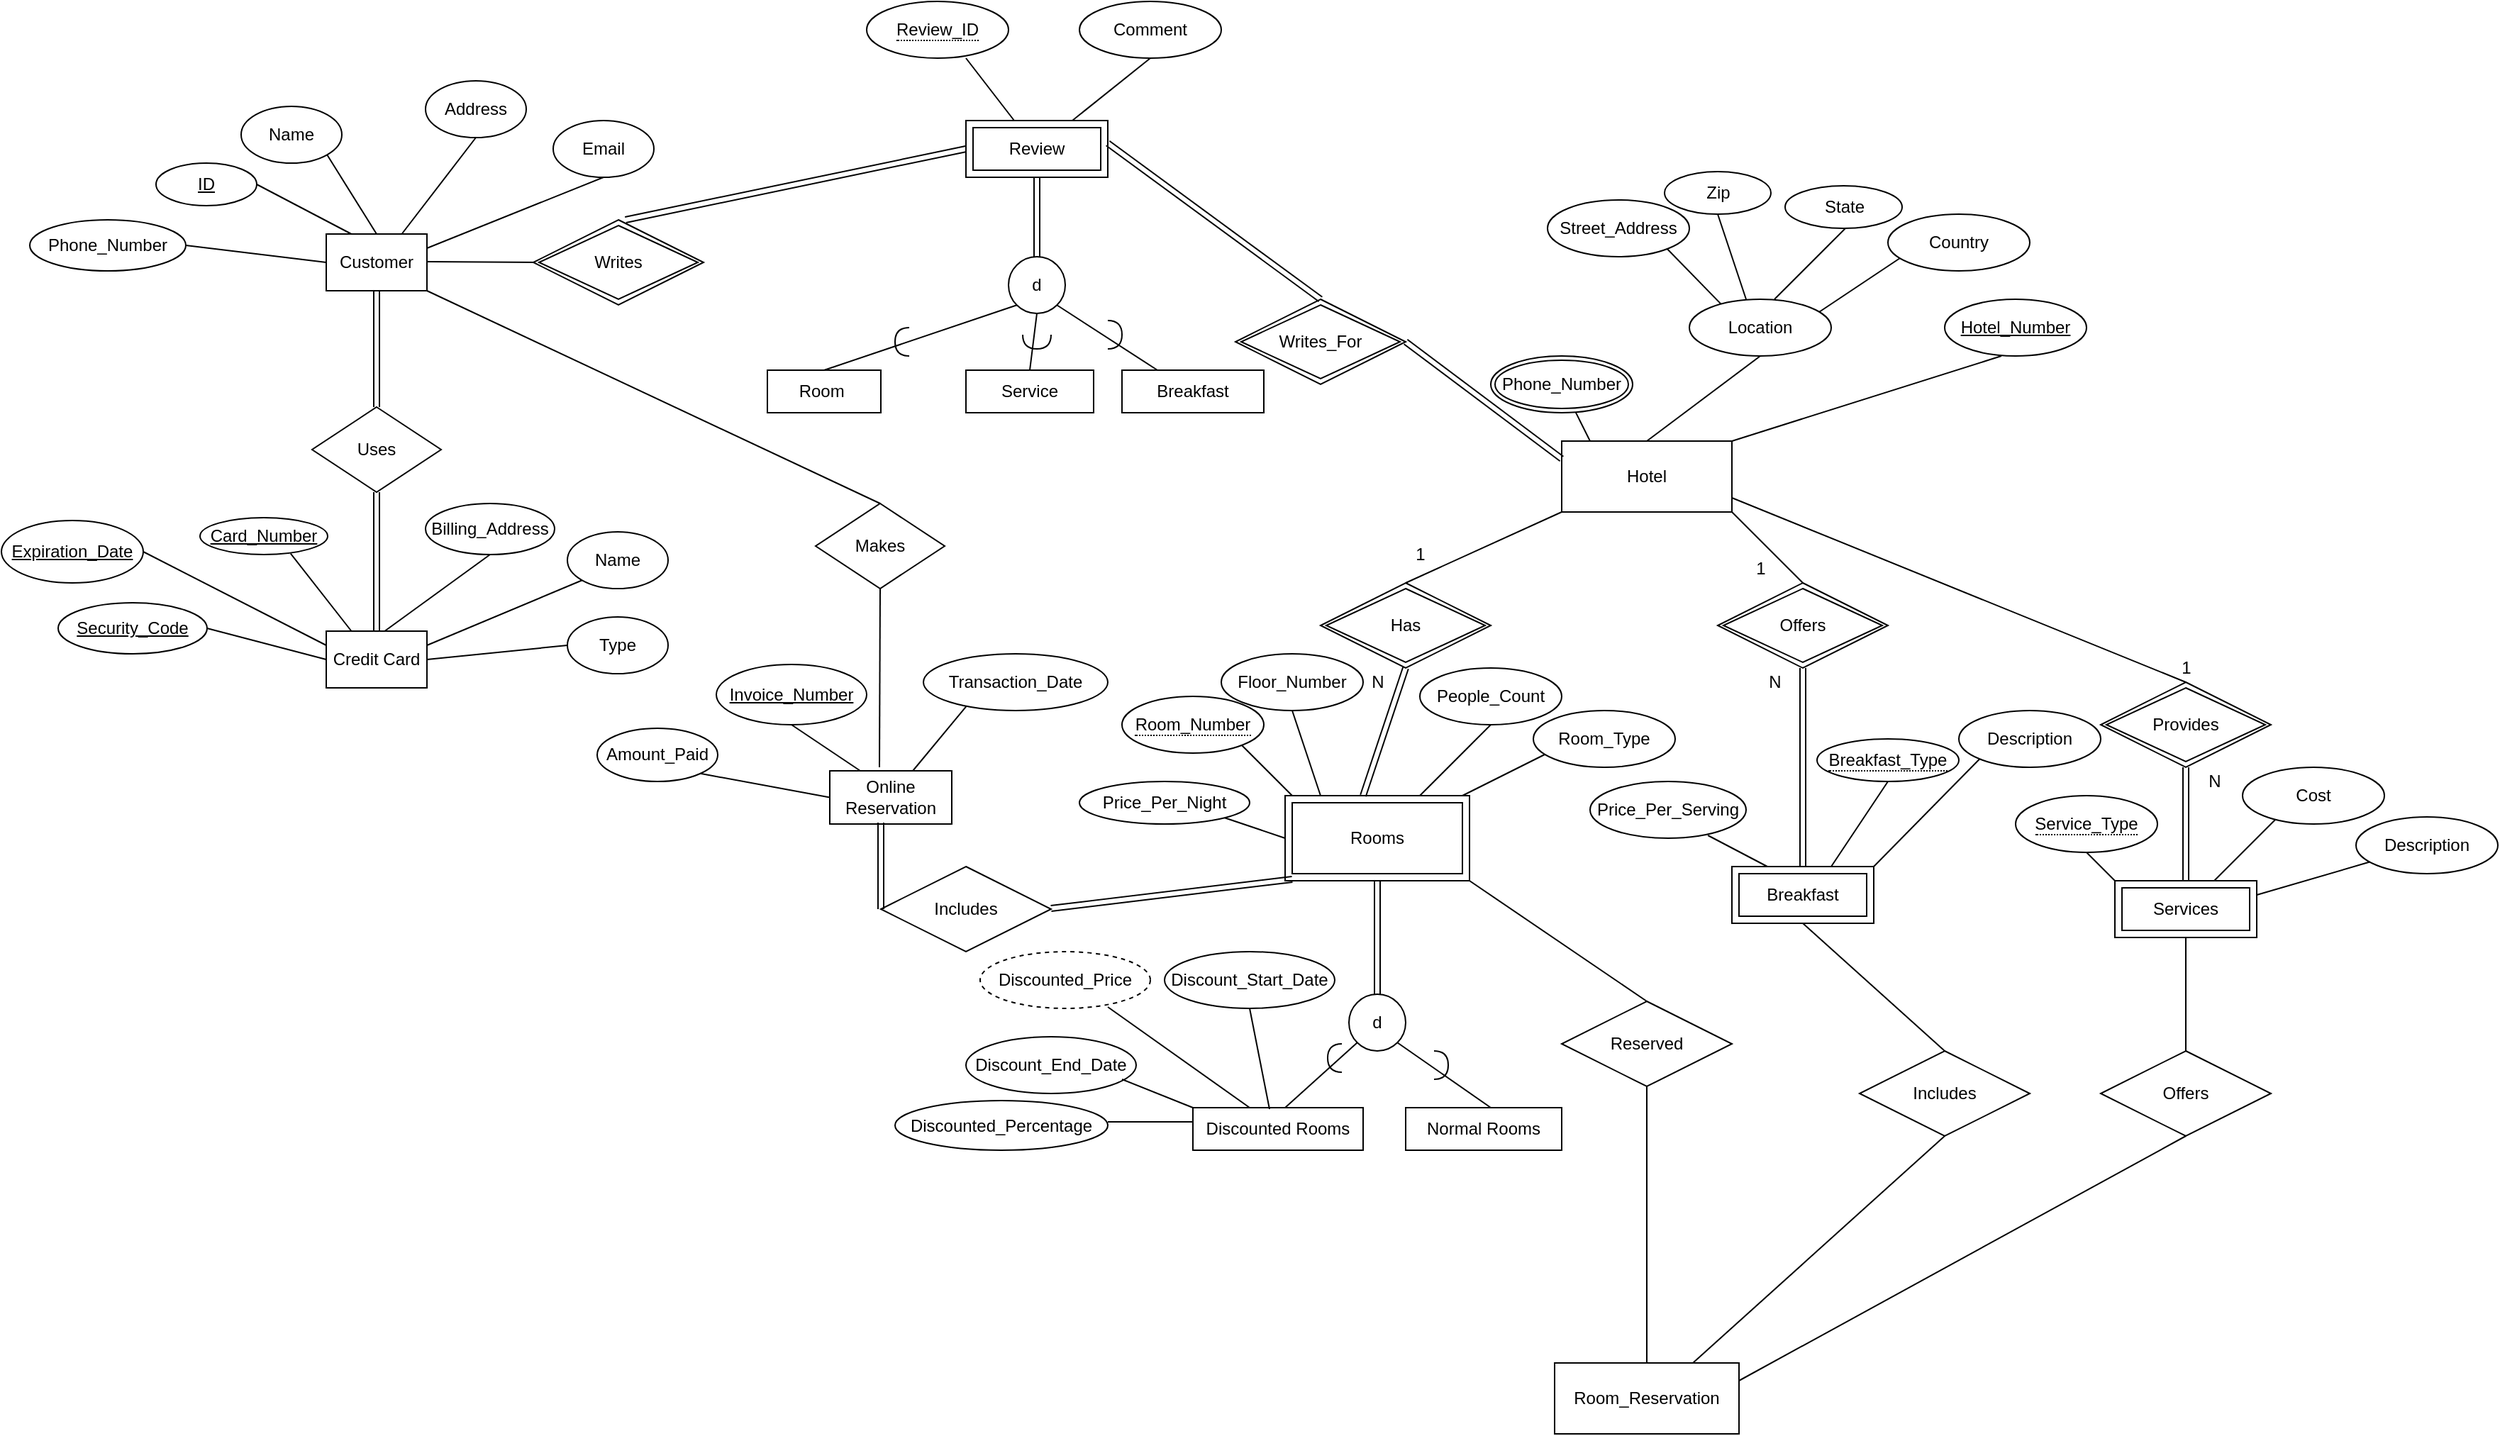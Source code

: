 <mxfile version="13.7.1" type="google"><diagram id="R2lEEEUBdFMjLlhIrx00" name="Page-1"><mxGraphModel dx="1958" dy="1582" grid="1" gridSize="10" guides="1" tooltips="1" connect="1" arrows="1" fold="1" page="1" pageScale="1" pageWidth="850" pageHeight="1100" math="0" shadow="0" extFonts="Permanent Marker^https://fonts.googleapis.com/css?family=Permanent+Marker"><root><mxCell id="0"/><mxCell id="1" parent="0"/><mxCell id="iuMVXom3aVEvyuveYDUm-4" value="" style="endArrow=none;html=1;" parent="1" edge="1"><mxGeometry width="50" height="50" relative="1" as="geometry"><mxPoint x="350" y="-750" as="sourcePoint"/><mxPoint x="338.974" y="-772.053" as="targetPoint"/></mxGeometry></mxCell><mxCell id="iuMVXom3aVEvyuveYDUm-7" value="" style="endArrow=none;html=1;" parent="1" edge="1"><mxGeometry width="50" height="50" relative="1" as="geometry"><mxPoint x="510" y="-840" as="sourcePoint"/><mxPoint x="570" y="-880" as="targetPoint"/></mxGeometry></mxCell><mxCell id="iuMVXom3aVEvyuveYDUm-8" value="" style="endArrow=none;html=1;exitX=0.283;exitY=0.063;exitDx=0;exitDy=0;exitPerimeter=0;" parent="1" edge="1"><mxGeometry width="50" height="50" relative="1" as="geometry"><mxPoint x="443.96" y="-844.96" as="sourcePoint"/><mxPoint x="400" y="-890" as="targetPoint"/></mxGeometry></mxCell><mxCell id="iuMVXom3aVEvyuveYDUm-9" value="" style="endArrow=none;html=1;" parent="1" edge="1"><mxGeometry width="50" height="50" relative="1" as="geometry"><mxPoint x="480" y="-850" as="sourcePoint"/><mxPoint x="530" y="-900" as="targetPoint"/></mxGeometry></mxCell><mxCell id="iuMVXom3aVEvyuveYDUm-10" value="" style="endArrow=none;html=1;" parent="1" edge="1"><mxGeometry width="50" height="50" relative="1" as="geometry"><mxPoint x="460" y="-850" as="sourcePoint"/><mxPoint x="440" y="-910" as="targetPoint"/><Array as="points"/></mxGeometry></mxCell><mxCell id="iuMVXom3aVEvyuveYDUm-16" value="" style="endArrow=none;html=1;entryX=0;entryY=1;entryDx=0;entryDy=0;" parent="1" target="iuMVXom3aVEvyuveYDUm-32" edge="1"><mxGeometry width="50" height="50" relative="1" as="geometry"><mxPoint x="220" y="-650" as="sourcePoint"/><mxPoint x="250" y="-690" as="targetPoint"/></mxGeometry></mxCell><mxCell id="iuMVXom3aVEvyuveYDUm-18" value="" style="endArrow=none;html=1;" parent="1" edge="1"><mxGeometry width="50" height="50" relative="1" as="geometry"><mxPoint x="260" y="-500" as="sourcePoint"/><mxPoint x="320" y="-530" as="targetPoint"/></mxGeometry></mxCell><mxCell id="iuMVXom3aVEvyuveYDUm-19" value="" style="endArrow=none;html=1;" parent="1" edge="1"><mxGeometry width="50" height="50" relative="1" as="geometry"><mxPoint x="230" y="-500" as="sourcePoint"/><mxPoint x="280" y="-550" as="targetPoint"/><Array as="points"/></mxGeometry></mxCell><mxCell id="iuMVXom3aVEvyuveYDUm-20" value="" style="endArrow=none;html=1;" parent="1" edge="1"><mxGeometry width="50" height="50" relative="1" as="geometry"><mxPoint x="160" y="-500" as="sourcePoint"/><mxPoint x="140" y="-560" as="targetPoint"/></mxGeometry></mxCell><mxCell id="iuMVXom3aVEvyuveYDUm-21" value="" style="endArrow=none;html=1;" parent="1" edge="1"><mxGeometry width="50" height="50" relative="1" as="geometry"><mxPoint x="140" y="-500" as="sourcePoint"/><mxPoint x="100" y="-540" as="targetPoint"/></mxGeometry></mxCell><mxCell id="iuMVXom3aVEvyuveYDUm-22" value="Rooms" style="shape=ext;margin=3;double=1;whiteSpace=wrap;html=1;align=center;" parent="1" vertex="1"><mxGeometry x="135" y="-500" width="130" height="60" as="geometry"/></mxCell><mxCell id="iuMVXom3aVEvyuveYDUm-23" value="&lt;span style=&quot;border-bottom: 1px dotted&quot;&gt;Room_Number&lt;/span&gt;" style="ellipse;whiteSpace=wrap;html=1;align=center;" parent="1" vertex="1"><mxGeometry x="20" y="-570" width="100" height="40" as="geometry"/></mxCell><mxCell id="iuMVXom3aVEvyuveYDUm-24" value="Floor_Number" style="ellipse;whiteSpace=wrap;html=1;align=center;" parent="1" vertex="1"><mxGeometry x="90" y="-600" width="100" height="40" as="geometry"/></mxCell><mxCell id="iuMVXom3aVEvyuveYDUm-25" value="People_Count" style="ellipse;whiteSpace=wrap;html=1;align=center;" parent="1" vertex="1"><mxGeometry x="230" y="-590" width="100" height="40" as="geometry"/></mxCell><mxCell id="iuMVXom3aVEvyuveYDUm-29" value="Room_Type" style="ellipse;whiteSpace=wrap;html=1;align=center;" parent="1" vertex="1"><mxGeometry x="310" y="-560" width="100" height="40" as="geometry"/></mxCell><mxCell id="iuMVXom3aVEvyuveYDUm-31" value="" style="endArrow=none;html=1;" parent="1" source="iuMVXom3aVEvyuveYDUm-32" edge="1"><mxGeometry width="50" height="50" relative="1" as="geometry"><mxPoint x="400" y="-700" as="sourcePoint"/><mxPoint x="450" y="-750" as="targetPoint"/></mxGeometry></mxCell><mxCell id="iuMVXom3aVEvyuveYDUm-32" value="Hotel" style="rounded=0;whiteSpace=wrap;html=1;" parent="1" vertex="1"><mxGeometry x="330" y="-750" width="120" height="50" as="geometry"/></mxCell><mxCell id="iuMVXom3aVEvyuveYDUm-33" value="" style="endArrow=none;html=1;" parent="1" target="iuMVXom3aVEvyuveYDUm-32" edge="1"><mxGeometry width="50" height="50" relative="1" as="geometry"><mxPoint x="400" y="-700" as="sourcePoint"/><mxPoint x="450" y="-750" as="targetPoint"/></mxGeometry></mxCell><mxCell id="iuMVXom3aVEvyuveYDUm-34" value="" style="endArrow=none;html=1;exitX=1;exitY=0;exitDx=0;exitDy=0;" parent="1" source="iuMVXom3aVEvyuveYDUm-32" edge="1"><mxGeometry width="50" height="50" relative="1" as="geometry"><mxPoint x="450" y="-720" as="sourcePoint"/><mxPoint x="640" y="-810" as="targetPoint"/></mxGeometry></mxCell><mxCell id="iuMVXom3aVEvyuveYDUm-35" value="Hotel_Number" style="ellipse;whiteSpace=wrap;html=1;align=center;fontStyle=4;" parent="1" vertex="1"><mxGeometry x="600" y="-850" width="100" height="40" as="geometry"/></mxCell><mxCell id="iuMVXom3aVEvyuveYDUm-36" value="Has" style="shape=rhombus;double=1;perimeter=rhombusPerimeter;whiteSpace=wrap;html=1;align=center;" parent="1" vertex="1"><mxGeometry x="160" y="-650" width="120" height="60" as="geometry"/></mxCell><mxCell id="iuMVXom3aVEvyuveYDUm-38" value="Price_Per_Night" style="ellipse;whiteSpace=wrap;html=1;align=center;" parent="1" vertex="1"><mxGeometry x="-10" y="-510" width="120" height="30" as="geometry"/></mxCell><mxCell id="iuMVXom3aVEvyuveYDUm-51" value="" style="endArrow=none;html=1;" parent="1" edge="1"><mxGeometry width="50" height="50" relative="1" as="geometry"><mxPoint x="500" y="-650" as="sourcePoint"/><mxPoint x="450" y="-700" as="targetPoint"/></mxGeometry></mxCell><mxCell id="iuMVXom3aVEvyuveYDUm-53" value="Offers" style="shape=rhombus;double=1;perimeter=rhombusPerimeter;whiteSpace=wrap;html=1;align=center;" parent="1" vertex="1"><mxGeometry x="440" y="-650" width="120" height="60" as="geometry"/></mxCell><mxCell id="iuMVXom3aVEvyuveYDUm-55" value="Breakfast" style="shape=ext;margin=3;double=1;whiteSpace=wrap;html=1;align=center;" parent="1" vertex="1"><mxGeometry x="450" y="-450" width="100" height="40" as="geometry"/></mxCell><mxCell id="iuMVXom3aVEvyuveYDUm-56" value="" style="endArrow=none;html=1;entryX=0.5;entryY=1;entryDx=0;entryDy=0;" parent="1" target="iuMVXom3aVEvyuveYDUm-60" edge="1"><mxGeometry width="50" height="50" relative="1" as="geometry"><mxPoint x="520" y="-450" as="sourcePoint"/><mxPoint x="570" y="-500" as="targetPoint"/></mxGeometry></mxCell><mxCell id="iuMVXom3aVEvyuveYDUm-57" value="" style="endArrow=none;html=1;entryX=0;entryY=1;entryDx=0;entryDy=0;" parent="1" target="iuMVXom3aVEvyuveYDUm-61" edge="1"><mxGeometry width="50" height="50" relative="1" as="geometry"><mxPoint x="550" y="-450" as="sourcePoint"/><mxPoint x="600" y="-500" as="targetPoint"/></mxGeometry></mxCell><mxCell id="iuMVXom3aVEvyuveYDUm-60" value="&lt;span style=&quot;border-bottom: 1px dotted&quot;&gt;Breakfast_Type&lt;/span&gt;" style="ellipse;whiteSpace=wrap;html=1;align=center;" parent="1" vertex="1"><mxGeometry x="510" y="-540" width="100" height="30" as="geometry"/></mxCell><mxCell id="iuMVXom3aVEvyuveYDUm-61" value="Description" style="ellipse;whiteSpace=wrap;html=1;align=center;" parent="1" vertex="1"><mxGeometry x="610" y="-560" width="100" height="40" as="geometry"/></mxCell><mxCell id="iuMVXom3aVEvyuveYDUm-63" value="" style="endArrow=none;html=1;" parent="1" edge="1"><mxGeometry width="50" height="50" relative="1" as="geometry"><mxPoint x="450" y="-710" as="sourcePoint"/><mxPoint x="770" y="-580" as="targetPoint"/></mxGeometry></mxCell><mxCell id="iuMVXom3aVEvyuveYDUm-64" value="Provides" style="shape=rhombus;double=1;perimeter=rhombusPerimeter;whiteSpace=wrap;html=1;align=center;" parent="1" vertex="1"><mxGeometry x="710" y="-580" width="120" height="60" as="geometry"/></mxCell><mxCell id="iuMVXom3aVEvyuveYDUm-65" value="" style="endArrow=none;html=1;" parent="1" edge="1"><mxGeometry width="50" height="50" relative="1" as="geometry"><mxPoint x="790" y="-440" as="sourcePoint"/><mxPoint x="840" y="-490" as="targetPoint"/></mxGeometry></mxCell><mxCell id="iuMVXom3aVEvyuveYDUm-73" value="Services" style="shape=ext;margin=3;double=1;whiteSpace=wrap;html=1;align=center;" parent="1" vertex="1"><mxGeometry x="720" y="-440" width="100" height="40" as="geometry"/></mxCell><mxCell id="iuMVXom3aVEvyuveYDUm-74" value="" style="endArrow=none;html=1;" parent="1" edge="1"><mxGeometry width="50" height="50" relative="1" as="geometry"><mxPoint x="700" y="-460" as="sourcePoint"/><mxPoint x="720" y="-440" as="targetPoint"/></mxGeometry></mxCell><mxCell id="iuMVXom3aVEvyuveYDUm-78" value="Cost" style="ellipse;whiteSpace=wrap;html=1;align=center;" parent="1" vertex="1"><mxGeometry x="810" y="-520" width="100" height="40" as="geometry"/></mxCell><mxCell id="iuMVXom3aVEvyuveYDUm-79" value="" style="endArrow=none;html=1;exitX=1;exitY=0.25;exitDx=0;exitDy=0;" parent="1" source="iuMVXom3aVEvyuveYDUm-73" target="iuMVXom3aVEvyuveYDUm-80" edge="1"><mxGeometry width="50" height="50" relative="1" as="geometry"><mxPoint x="850" y="-405" as="sourcePoint"/><mxPoint x="900" y="-455" as="targetPoint"/></mxGeometry></mxCell><mxCell id="iuMVXom3aVEvyuveYDUm-80" value="Description" style="ellipse;whiteSpace=wrap;html=1;align=center;" parent="1" vertex="1"><mxGeometry x="890" y="-485" width="100" height="40" as="geometry"/></mxCell><mxCell id="o2ZF4EV_pDXBrr74jz46-1" value="" style="shape=link;html=1;rounded=0;entryX=0.5;entryY=1;entryDx=0;entryDy=0;" parent="1" target="iuMVXom3aVEvyuveYDUm-36" edge="1"><mxGeometry relative="1" as="geometry"><mxPoint x="190" y="-500" as="sourcePoint"/><mxPoint x="350" y="-500" as="targetPoint"/></mxGeometry></mxCell><mxCell id="o2ZF4EV_pDXBrr74jz46-3" value="Phone_Number" style="ellipse;shape=doubleEllipse;margin=3;whiteSpace=wrap;html=1;align=center;" parent="1" vertex="1"><mxGeometry x="280" y="-810" width="100" height="40" as="geometry"/></mxCell><mxCell id="o2ZF4EV_pDXBrr74jz46-4" value="Street_Address" style="ellipse;whiteSpace=wrap;html=1;align=center;" parent="1" vertex="1"><mxGeometry x="320" y="-920" width="100" height="40" as="geometry"/></mxCell><mxCell id="o2ZF4EV_pDXBrr74jz46-5" value="Zip" style="ellipse;whiteSpace=wrap;html=1;align=center;" parent="1" vertex="1"><mxGeometry x="402.5" y="-940" width="75" height="30" as="geometry"/></mxCell><mxCell id="o2ZF4EV_pDXBrr74jz46-6" value="State" style="ellipse;whiteSpace=wrap;html=1;align=center;" parent="1" vertex="1"><mxGeometry x="487.5" y="-930" width="82.5" height="30" as="geometry"/></mxCell><mxCell id="o2ZF4EV_pDXBrr74jz46-7" value="Country" style="ellipse;whiteSpace=wrap;html=1;align=center;" parent="1" vertex="1"><mxGeometry x="560" y="-910" width="100" height="40" as="geometry"/></mxCell><mxCell id="o2ZF4EV_pDXBrr74jz46-8" value="Location" style="ellipse;whiteSpace=wrap;html=1;align=center;" parent="1" vertex="1"><mxGeometry x="420" y="-850" width="100" height="40" as="geometry"/></mxCell><mxCell id="o2ZF4EV_pDXBrr74jz46-10" value="" style="endArrow=none;html=1;rounded=0;entryX=0.5;entryY=1;entryDx=0;entryDy=0;exitX=0.5;exitY=0;exitDx=0;exitDy=0;exitPerimeter=0;" parent="1" source="iuMVXom3aVEvyuveYDUm-32" target="o2ZF4EV_pDXBrr74jz46-8" edge="1"><mxGeometry relative="1" as="geometry"><mxPoint x="400" y="-753" as="sourcePoint"/><mxPoint x="420" y="-780" as="targetPoint"/></mxGeometry></mxCell><mxCell id="o2ZF4EV_pDXBrr74jz46-11" value="&lt;span style=&quot;border-bottom: 1px dotted&quot;&gt;Service_Type&lt;/span&gt;" style="ellipse;whiteSpace=wrap;html=1;align=center;" parent="1" vertex="1"><mxGeometry x="650" y="-500" width="100" height="40" as="geometry"/></mxCell><mxCell id="o2ZF4EV_pDXBrr74jz46-12" value="" style="shape=link;html=1;rounded=0;" parent="1" edge="1"><mxGeometry relative="1" as="geometry"><mxPoint x="200" y="-360" as="sourcePoint"/><mxPoint x="200" y="-440" as="targetPoint"/></mxGeometry></mxCell><mxCell id="o2ZF4EV_pDXBrr74jz46-15" value="d" style="ellipse;whiteSpace=wrap;html=1;aspect=fixed;" parent="1" vertex="1"><mxGeometry x="180" y="-360" width="40" height="40" as="geometry"/></mxCell><mxCell id="o2ZF4EV_pDXBrr74jz46-17" value="" style="endArrow=none;html=1;entryX=1;entryY=1;entryDx=0;entryDy=0;" parent="1" target="o2ZF4EV_pDXBrr74jz46-15" edge="1"><mxGeometry width="50" height="50" relative="1" as="geometry"><mxPoint x="280" y="-280" as="sourcePoint"/><mxPoint x="360" y="-390" as="targetPoint"/></mxGeometry></mxCell><mxCell id="o2ZF4EV_pDXBrr74jz46-18" value="Discounted Rooms" style="rounded=0;whiteSpace=wrap;html=1;" parent="1" vertex="1"><mxGeometry x="70" y="-280" width="120" height="30" as="geometry"/></mxCell><mxCell id="o2ZF4EV_pDXBrr74jz46-19" value="Normal Rooms" style="rounded=0;whiteSpace=wrap;html=1;" parent="1" vertex="1"><mxGeometry x="220" y="-280" width="110" height="30" as="geometry"/></mxCell><mxCell id="o2ZF4EV_pDXBrr74jz46-20" value="Discount_Start_Date" style="ellipse;whiteSpace=wrap;html=1;align=center;" parent="1" vertex="1"><mxGeometry x="50" y="-390" width="120" height="40" as="geometry"/></mxCell><mxCell id="o2ZF4EV_pDXBrr74jz46-21" value="Discount_End_Date" style="ellipse;whiteSpace=wrap;html=1;align=center;" parent="1" vertex="1"><mxGeometry x="-90" y="-330" width="120" height="40" as="geometry"/></mxCell><mxCell id="o2ZF4EV_pDXBrr74jz46-22" value="Discounted_Percentage" style="ellipse;whiteSpace=wrap;html=1;align=center;" parent="1" vertex="1"><mxGeometry x="-140" y="-285" width="150" height="35" as="geometry"/></mxCell><mxCell id="o2ZF4EV_pDXBrr74jz46-23" value="Discounted_Price" style="ellipse;whiteSpace=wrap;html=1;align=center;dashed=1;" parent="1" vertex="1"><mxGeometry x="-80" y="-390" width="120" height="40" as="geometry"/></mxCell><mxCell id="o2ZF4EV_pDXBrr74jz46-24" value="" style="endArrow=none;html=1;rounded=0;entryX=0.5;entryY=1;entryDx=0;entryDy=0;exitX=0.45;exitY=0.033;exitDx=0;exitDy=0;exitPerimeter=0;" parent="1" source="o2ZF4EV_pDXBrr74jz46-18" target="o2ZF4EV_pDXBrr74jz46-20" edge="1"><mxGeometry relative="1" as="geometry"><mxPoint x="260" y="-370" as="sourcePoint"/><mxPoint x="420" y="-370" as="targetPoint"/></mxGeometry></mxCell><mxCell id="o2ZF4EV_pDXBrr74jz46-25" value="" style="endArrow=none;html=1;rounded=0;" parent="1" edge="1"><mxGeometry relative="1" as="geometry"><mxPoint x="10" y="-351" as="sourcePoint"/><mxPoint x="110" y="-280" as="targetPoint"/></mxGeometry></mxCell><mxCell id="o2ZF4EV_pDXBrr74jz46-27" value="" style="endArrow=none;html=1;rounded=0;entryX=0;entryY=0;entryDx=0;entryDy=0;" parent="1" target="o2ZF4EV_pDXBrr74jz46-18" edge="1"><mxGeometry relative="1" as="geometry"><mxPoint x="20" y="-300" as="sourcePoint"/><mxPoint x="180" y="-300" as="targetPoint"/></mxGeometry></mxCell><mxCell id="o2ZF4EV_pDXBrr74jz46-28" value="" style="endArrow=none;html=1;rounded=0;" parent="1" edge="1"><mxGeometry relative="1" as="geometry"><mxPoint x="10" y="-270" as="sourcePoint"/><mxPoint x="70" y="-270" as="targetPoint"/></mxGeometry></mxCell><mxCell id="o2ZF4EV_pDXBrr74jz46-29" value="" style="shape=requiredInterface;html=1;verticalLabelPosition=bottom;direction=east;" parent="1" vertex="1"><mxGeometry x="240" y="-320" width="10" height="20" as="geometry"/></mxCell><mxCell id="o2ZF4EV_pDXBrr74jz46-30" value="" style="shape=requiredInterface;html=1;verticalLabelPosition=bottom;direction=west;" parent="1" vertex="1"><mxGeometry x="165" y="-325" width="10" height="20" as="geometry"/></mxCell><mxCell id="o2ZF4EV_pDXBrr74jz46-32" value="" style="endArrow=none;html=1;entryX=0;entryY=1;entryDx=0;entryDy=0;" parent="1" target="o2ZF4EV_pDXBrr74jz46-15" edge="1"><mxGeometry width="50" height="50" relative="1" as="geometry"><mxPoint x="135" y="-280" as="sourcePoint"/><mxPoint x="185.858" y="-325.858" as="targetPoint"/></mxGeometry></mxCell><mxCell id="o2ZF4EV_pDXBrr74jz46-55" value="Price_Per_Serving" style="ellipse;whiteSpace=wrap;html=1;align=center;" parent="1" vertex="1"><mxGeometry x="350" y="-510" width="110" height="40" as="geometry"/></mxCell><mxCell id="o2ZF4EV_pDXBrr74jz46-56" value="" style="endArrow=none;html=1;rounded=0;exitX=0.755;exitY=0.95;exitDx=0;exitDy=0;entryX=0.25;entryY=0;entryDx=0;entryDy=0;exitPerimeter=0;" parent="1" source="o2ZF4EV_pDXBrr74jz46-55" target="iuMVXom3aVEvyuveYDUm-55" edge="1"><mxGeometry relative="1" as="geometry"><mxPoint x="500" y="-380" as="sourcePoint"/><mxPoint x="660" y="-380" as="targetPoint"/></mxGeometry></mxCell><mxCell id="o2ZF4EV_pDXBrr74jz46-57" value="" style="endArrow=none;html=1;rounded=0;entryX=0;entryY=0.5;entryDx=0;entryDy=0;exitX=1;exitY=1;exitDx=0;exitDy=0;" parent="1" source="iuMVXom3aVEvyuveYDUm-38" target="iuMVXom3aVEvyuveYDUm-22" edge="1"><mxGeometry relative="1" as="geometry"><mxPoint x="60" y="-480" as="sourcePoint"/><mxPoint x="220" y="-480" as="targetPoint"/></mxGeometry></mxCell><mxCell id="o2ZF4EV_pDXBrr74jz46-58" value="" style="shape=link;html=1;rounded=0;entryX=0.5;entryY=1;entryDx=0;entryDy=0;exitX=0.5;exitY=0;exitDx=0;exitDy=0;" parent="1" source="iuMVXom3aVEvyuveYDUm-55" target="iuMVXom3aVEvyuveYDUm-53" edge="1"><mxGeometry relative="1" as="geometry"><mxPoint x="300" y="-600" as="sourcePoint"/><mxPoint x="460" y="-600" as="targetPoint"/></mxGeometry></mxCell><mxCell id="o2ZF4EV_pDXBrr74jz46-60" value="" style="shape=link;html=1;rounded=0;exitX=0.5;exitY=0;exitDx=0;exitDy=0;" parent="1" source="iuMVXom3aVEvyuveYDUm-73" edge="1"><mxGeometry relative="1" as="geometry"><mxPoint x="610" y="-520" as="sourcePoint"/><mxPoint x="770" y="-520" as="targetPoint"/></mxGeometry></mxCell><mxCell id="o2ZF4EV_pDXBrr74jz46-68" value="Includes" style="shape=rhombus;perimeter=rhombusPerimeter;whiteSpace=wrap;html=1;align=center;" parent="1" vertex="1"><mxGeometry x="-150" y="-450" width="120" height="60" as="geometry"/></mxCell><mxCell id="o2ZF4EV_pDXBrr74jz46-80" value="1" style="text;html=1;align=center;verticalAlign=middle;resizable=0;points=[];autosize=1;" parent="1" vertex="1"><mxGeometry x="220" y="-680" width="20" height="20" as="geometry"/></mxCell><mxCell id="o2ZF4EV_pDXBrr74jz46-81" value="N" style="text;html=1;align=center;verticalAlign=middle;resizable=0;points=[];autosize=1;" parent="1" vertex="1"><mxGeometry x="190" y="-590" width="20" height="20" as="geometry"/></mxCell><mxCell id="o2ZF4EV_pDXBrr74jz46-82" value="1" style="text;html=1;align=center;verticalAlign=middle;resizable=0;points=[];autosize=1;" parent="1" vertex="1"><mxGeometry x="460" y="-670" width="20" height="20" as="geometry"/></mxCell><mxCell id="o2ZF4EV_pDXBrr74jz46-83" value="N" style="text;html=1;align=center;verticalAlign=middle;resizable=0;points=[];autosize=1;" parent="1" vertex="1"><mxGeometry x="470" y="-590" width="20" height="20" as="geometry"/></mxCell><mxCell id="o2ZF4EV_pDXBrr74jz46-84" value="1" style="text;html=1;align=center;verticalAlign=middle;resizable=0;points=[];autosize=1;" parent="1" vertex="1"><mxGeometry x="760" y="-600" width="20" height="20" as="geometry"/></mxCell><mxCell id="o2ZF4EV_pDXBrr74jz46-85" value="N" style="text;html=1;align=center;verticalAlign=middle;resizable=0;points=[];autosize=1;" parent="1" vertex="1"><mxGeometry x="780" y="-520" width="20" height="20" as="geometry"/></mxCell><mxCell id="o2ZF4EV_pDXBrr74jz46-96" value="Customer" style="whiteSpace=wrap;html=1;align=center;" parent="1" vertex="1"><mxGeometry x="-541" y="-896" width="71" height="40" as="geometry"/></mxCell><mxCell id="o2ZF4EV_pDXBrr74jz46-97" value="" style="endArrow=none;html=1;entryX=0.5;entryY=1;entryDx=0;entryDy=0;exitX=1;exitY=0.25;exitDx=0;exitDy=0;" parent="1" source="o2ZF4EV_pDXBrr74jz46-96" target="o2ZF4EV_pDXBrr74jz46-103" edge="1"><mxGeometry width="50" height="50" relative="1" as="geometry"><mxPoint x="-441" y="-874" as="sourcePoint"/><mxPoint x="-391" y="-924" as="targetPoint"/></mxGeometry></mxCell><mxCell id="o2ZF4EV_pDXBrr74jz46-99" value="" style="endArrow=none;html=1;entryX=1;entryY=0.5;entryDx=0;entryDy=0;exitX=0.25;exitY=0;exitDx=0;exitDy=0;" parent="1" source="o2ZF4EV_pDXBrr74jz46-96" target="o2ZF4EV_pDXBrr74jz46-104" edge="1"><mxGeometry width="50" height="50" relative="1" as="geometry"><mxPoint x="-614" y="-914" as="sourcePoint"/><mxPoint x="-654" y="-954" as="targetPoint"/></mxGeometry></mxCell><mxCell id="o2ZF4EV_pDXBrr74jz46-100" value="" style="endArrow=none;html=1;exitX=0.5;exitY=0;exitDx=0;exitDy=0;entryX=1;entryY=1;entryDx=0;entryDy=0;" parent="1" source="o2ZF4EV_pDXBrr74jz46-96" target="o2ZF4EV_pDXBrr74jz46-101" edge="1"><mxGeometry width="50" height="50" relative="1" as="geometry"><mxPoint x="-511" y="-896" as="sourcePoint"/><mxPoint x="-541" y="-946" as="targetPoint"/></mxGeometry></mxCell><mxCell id="o2ZF4EV_pDXBrr74jz46-101" value="Name" style="ellipse;whiteSpace=wrap;html=1;align=center;" parent="1" vertex="1"><mxGeometry x="-601" y="-986" width="71" height="40" as="geometry"/></mxCell><mxCell id="o2ZF4EV_pDXBrr74jz46-102" value="Address" style="ellipse;whiteSpace=wrap;html=1;align=center;" parent="1" vertex="1"><mxGeometry x="-471" y="-1004" width="71" height="40" as="geometry"/></mxCell><mxCell id="o2ZF4EV_pDXBrr74jz46-103" value="Email" style="ellipse;whiteSpace=wrap;html=1;align=center;" parent="1" vertex="1"><mxGeometry x="-381" y="-976" width="71" height="40" as="geometry"/></mxCell><mxCell id="o2ZF4EV_pDXBrr74jz46-104" value="ID" style="ellipse;whiteSpace=wrap;html=1;align=center;fontStyle=4;" parent="1" vertex="1"><mxGeometry x="-661" y="-946" width="71" height="30" as="geometry"/></mxCell><mxCell id="o2ZF4EV_pDXBrr74jz46-105" value="" style="endArrow=none;html=1;exitX=0;exitY=0.5;exitDx=0;exitDy=0;entryX=1;entryY=0.5;entryDx=0;entryDy=0;" parent="1" source="o2ZF4EV_pDXBrr74jz46-96" target="o2ZF4EV_pDXBrr74jz46-106" edge="1"><mxGeometry width="50" height="50" relative="1" as="geometry"><mxPoint x="-674" y="-1084" as="sourcePoint"/><mxPoint x="-611" y="-886" as="targetPoint"/></mxGeometry></mxCell><mxCell id="o2ZF4EV_pDXBrr74jz46-106" value="Phone_Number" style="ellipse;whiteSpace=wrap;html=1;align=center;" parent="1" vertex="1"><mxGeometry x="-750" y="-906" width="110" height="36" as="geometry"/></mxCell><mxCell id="o2ZF4EV_pDXBrr74jz46-107" value="Credit Card" style="whiteSpace=wrap;html=1;align=center;" parent="1" vertex="1"><mxGeometry x="-541" y="-616" width="71" height="40" as="geometry"/></mxCell><mxCell id="o2ZF4EV_pDXBrr74jz46-108" value="Uses" style="shape=rhombus;perimeter=rhombusPerimeter;whiteSpace=wrap;html=1;align=center;" parent="1" vertex="1"><mxGeometry x="-551" y="-774" width="91" height="60" as="geometry"/></mxCell><mxCell id="o2ZF4EV_pDXBrr74jz46-109" value="&lt;u&gt;Card_Number&lt;/u&gt;" style="ellipse;whiteSpace=wrap;html=1;align=center;" parent="1" vertex="1"><mxGeometry x="-630" y="-696" width="90" height="26" as="geometry"/></mxCell><mxCell id="o2ZF4EV_pDXBrr74jz46-110" value="&lt;u&gt;Expiration_Date&lt;/u&gt;" style="ellipse;whiteSpace=wrap;html=1;align=center;" parent="1" vertex="1"><mxGeometry x="-770" y="-694" width="100" height="44" as="geometry"/></mxCell><mxCell id="o2ZF4EV_pDXBrr74jz46-111" value="Billing_Address" style="ellipse;whiteSpace=wrap;html=1;align=center;" parent="1" vertex="1"><mxGeometry x="-471" y="-706" width="91" height="36" as="geometry"/></mxCell><mxCell id="o2ZF4EV_pDXBrr74jz46-112" value="Name" style="ellipse;whiteSpace=wrap;html=1;align=center;" parent="1" vertex="1"><mxGeometry x="-371" y="-686" width="71" height="40" as="geometry"/></mxCell><mxCell id="o2ZF4EV_pDXBrr74jz46-113" value="&lt;u&gt;Security_Code&lt;/u&gt;" style="ellipse;whiteSpace=wrap;html=1;align=center;" parent="1" vertex="1"><mxGeometry x="-730" y="-636" width="105" height="36" as="geometry"/></mxCell><mxCell id="o2ZF4EV_pDXBrr74jz46-114" value="Type" style="ellipse;whiteSpace=wrap;html=1;align=center;" parent="1" vertex="1"><mxGeometry x="-371" y="-626" width="71" height="40" as="geometry"/></mxCell><mxCell id="o2ZF4EV_pDXBrr74jz46-115" value="" style="endArrow=none;html=1;rounded=0;exitX=0.71;exitY=0.975;exitDx=0;exitDy=0;entryX=0.25;entryY=0;entryDx=0;entryDy=0;exitPerimeter=0;" parent="1" source="o2ZF4EV_pDXBrr74jz46-109" target="o2ZF4EV_pDXBrr74jz46-107" edge="1"><mxGeometry relative="1" as="geometry"><mxPoint x="-704" y="-714" as="sourcePoint"/><mxPoint x="-544" y="-714" as="targetPoint"/></mxGeometry></mxCell><mxCell id="o2ZF4EV_pDXBrr74jz46-116" value="" style="endArrow=none;html=1;rounded=0;entryX=0;entryY=0.25;entryDx=0;entryDy=0;exitX=1;exitY=0.5;exitDx=0;exitDy=0;exitPerimeter=0;" parent="1" source="o2ZF4EV_pDXBrr74jz46-110" target="o2ZF4EV_pDXBrr74jz46-107" edge="1"><mxGeometry relative="1" as="geometry"><mxPoint x="-724" y="-684" as="sourcePoint"/><mxPoint x="-586.5" y="-674" as="targetPoint"/></mxGeometry></mxCell><mxCell id="o2ZF4EV_pDXBrr74jz46-117" value="" style="endArrow=none;html=1;rounded=0;exitX=1;exitY=0.5;exitDx=0;exitDy=0;entryX=0;entryY=0.5;entryDx=0;entryDy=0;" parent="1" source="o2ZF4EV_pDXBrr74jz46-113" target="o2ZF4EV_pDXBrr74jz46-107" edge="1"><mxGeometry relative="1" as="geometry"><mxPoint x="-694" y="-644" as="sourcePoint"/><mxPoint x="-544" y="-714" as="targetPoint"/></mxGeometry></mxCell><mxCell id="o2ZF4EV_pDXBrr74jz46-118" value="" style="endArrow=none;html=1;rounded=0;exitX=0.58;exitY=0;exitDx=0;exitDy=0;exitPerimeter=0;entryX=0.5;entryY=1;entryDx=0;entryDy=0;" parent="1" source="o2ZF4EV_pDXBrr74jz46-107" target="o2ZF4EV_pDXBrr74jz46-111" edge="1"><mxGeometry relative="1" as="geometry"><mxPoint x="-704" y="-714" as="sourcePoint"/><mxPoint x="-534" y="-674" as="targetPoint"/></mxGeometry></mxCell><mxCell id="o2ZF4EV_pDXBrr74jz46-119" value="" style="endArrow=none;html=1;rounded=0;exitX=1;exitY=0.25;exitDx=0;exitDy=0;entryX=0;entryY=1;entryDx=0;entryDy=0;" parent="1" source="o2ZF4EV_pDXBrr74jz46-107" target="o2ZF4EV_pDXBrr74jz46-112" edge="1"><mxGeometry relative="1" as="geometry"><mxPoint x="-704" y="-714" as="sourcePoint"/><mxPoint x="-544" y="-714" as="targetPoint"/></mxGeometry></mxCell><mxCell id="o2ZF4EV_pDXBrr74jz46-120" value="" style="endArrow=none;html=1;rounded=0;exitX=1;exitY=0.5;exitDx=0;exitDy=0;entryX=0;entryY=0.5;entryDx=0;entryDy=0;" parent="1" source="o2ZF4EV_pDXBrr74jz46-107" target="o2ZF4EV_pDXBrr74jz46-114" edge="1"><mxGeometry relative="1" as="geometry"><mxPoint x="-704" y="-714" as="sourcePoint"/><mxPoint x="-544" y="-714" as="targetPoint"/></mxGeometry></mxCell><mxCell id="o2ZF4EV_pDXBrr74jz46-121" value="" style="shape=link;html=1;rounded=0;entryX=0.5;entryY=1;entryDx=0;entryDy=0;exitX=0.5;exitY=0;exitDx=0;exitDy=0;" parent="1" source="o2ZF4EV_pDXBrr74jz46-108" target="o2ZF4EV_pDXBrr74jz46-96" edge="1"><mxGeometry relative="1" as="geometry"><mxPoint x="-704" y="-714" as="sourcePoint"/><mxPoint x="-544" y="-714" as="targetPoint"/></mxGeometry></mxCell><mxCell id="o2ZF4EV_pDXBrr74jz46-122" value="" style="shape=link;html=1;rounded=0;exitX=0.5;exitY=1;exitDx=0;exitDy=0;entryX=0.5;entryY=0;entryDx=0;entryDy=0;" parent="1" source="o2ZF4EV_pDXBrr74jz46-108" target="o2ZF4EV_pDXBrr74jz46-107" edge="1"><mxGeometry relative="1" as="geometry"><mxPoint x="-724" y="-694" as="sourcePoint"/><mxPoint x="-564" y="-694" as="targetPoint"/></mxGeometry></mxCell><mxCell id="o2ZF4EV_pDXBrr74jz46-123" value="Online Reservation" style="whiteSpace=wrap;html=1;align=center;" parent="1" vertex="1"><mxGeometry x="-186" y="-517.5" width="86" height="37.5" as="geometry"/></mxCell><mxCell id="o2ZF4EV_pDXBrr74jz46-124" value="" style="endArrow=none;html=1;rounded=0;exitX=0.5;exitY=1;exitDx=0;exitDy=0;" parent="1" source="o2ZF4EV_pDXBrr74jz46-125" edge="1"><mxGeometry relative="1" as="geometry"><mxPoint x="-161" y="-630" as="sourcePoint"/><mxPoint x="-151" y="-520" as="targetPoint"/></mxGeometry></mxCell><mxCell id="o2ZF4EV_pDXBrr74jz46-125" value="Makes" style="shape=rhombus;perimeter=rhombusPerimeter;whiteSpace=wrap;html=1;align=center;" parent="1" vertex="1"><mxGeometry x="-196" y="-706" width="91" height="60" as="geometry"/></mxCell><mxCell id="o2ZF4EV_pDXBrr74jz46-126" value="" style="endArrow=none;html=1;rounded=0;entryX=0.5;entryY=0;entryDx=0;entryDy=0;exitX=1;exitY=1;exitDx=0;exitDy=0;" parent="1" source="o2ZF4EV_pDXBrr74jz46-96" target="o2ZF4EV_pDXBrr74jz46-125" edge="1"><mxGeometry relative="1" as="geometry"><mxPoint x="-681" y="-60" as="sourcePoint"/><mxPoint x="-521" y="-60" as="targetPoint"/><Array as="points"/></mxGeometry></mxCell><mxCell id="o2ZF4EV_pDXBrr74jz46-127" value="Transaction_Date" style="ellipse;whiteSpace=wrap;html=1;align=center;" parent="1" vertex="1"><mxGeometry x="-120" y="-600" width="130" height="40" as="geometry"/></mxCell><mxCell id="o2ZF4EV_pDXBrr74jz46-128" value="Amount_Paid" style="ellipse;whiteSpace=wrap;html=1;align=center;" parent="1" vertex="1"><mxGeometry x="-350" y="-547.5" width="85" height="37.5" as="geometry"/></mxCell><mxCell id="o2ZF4EV_pDXBrr74jz46-129" value="Invoice_Number" style="ellipse;whiteSpace=wrap;html=1;align=center;fontStyle=4;" parent="1" vertex="1"><mxGeometry x="-266" y="-592.5" width="106" height="42.5" as="geometry"/></mxCell><mxCell id="o2ZF4EV_pDXBrr74jz46-130" value="" style="endArrow=none;html=1;rounded=0;exitX=1;exitY=1;exitDx=0;exitDy=0;entryX=0;entryY=0.5;entryDx=0;entryDy=0;" parent="1" source="o2ZF4EV_pDXBrr74jz46-128" target="o2ZF4EV_pDXBrr74jz46-123" edge="1"><mxGeometry relative="1" as="geometry"><mxPoint x="-566" y="-497.5" as="sourcePoint"/><mxPoint x="-406" y="-497.5" as="targetPoint"/></mxGeometry></mxCell><mxCell id="o2ZF4EV_pDXBrr74jz46-131" value="" style="endArrow=none;html=1;rounded=0;entryX=0.5;entryY=1;entryDx=0;entryDy=0;exitX=0.25;exitY=0;exitDx=0;exitDy=0;" parent="1" source="o2ZF4EV_pDXBrr74jz46-123" target="o2ZF4EV_pDXBrr74jz46-129" edge="1"><mxGeometry relative="1" as="geometry"><mxPoint x="-566" y="-497.5" as="sourcePoint"/><mxPoint x="-406" y="-497.5" as="targetPoint"/></mxGeometry></mxCell><mxCell id="o2ZF4EV_pDXBrr74jz46-132" value="" style="endArrow=none;html=1;rounded=0;" parent="1" source="o2ZF4EV_pDXBrr74jz46-123" edge="1"><mxGeometry relative="1" as="geometry"><mxPoint x="-566" y="-497.5" as="sourcePoint"/><mxPoint x="-89.796" y="-562.956" as="targetPoint"/></mxGeometry></mxCell><mxCell id="o2ZF4EV_pDXBrr74jz46-137" value="" style="shape=link;html=1;rounded=0;entryX=0;entryY=0.5;entryDx=0;entryDy=0;" parent="1" target="o2ZF4EV_pDXBrr74jz46-68" edge="1"><mxGeometry relative="1" as="geometry"><mxPoint x="-150" y="-481" as="sourcePoint"/><mxPoint x="-151" y="-400" as="targetPoint"/></mxGeometry></mxCell><mxCell id="o2ZF4EV_pDXBrr74jz46-142" value="" style="endArrow=none;html=1;rounded=0;entryX=0.5;entryY=1;entryDx=0;entryDy=0;exitX=0.75;exitY=0;exitDx=0;exitDy=0;" parent="1" source="o2ZF4EV_pDXBrr74jz46-96" target="o2ZF4EV_pDXBrr74jz46-102" edge="1"><mxGeometry relative="1" as="geometry"><mxPoint x="-621" y="-786" as="sourcePoint"/><mxPoint x="-451" y="-826" as="targetPoint"/></mxGeometry></mxCell><mxCell id="o2ZF4EV_pDXBrr74jz46-144" value="Room_Reservation" style="whiteSpace=wrap;html=1;align=center;" parent="1" vertex="1"><mxGeometry x="325" y="-100" width="130" height="50" as="geometry"/></mxCell><mxCell id="o2ZF4EV_pDXBrr74jz46-145" value="Reserved" style="shape=rhombus;perimeter=rhombusPerimeter;whiteSpace=wrap;html=1;align=center;" parent="1" vertex="1"><mxGeometry x="330" y="-355" width="120" height="60" as="geometry"/></mxCell><mxCell id="o2ZF4EV_pDXBrr74jz46-146" value="" style="endArrow=none;html=1;rounded=0;exitX=1;exitY=1;exitDx=0;exitDy=0;entryX=0.5;entryY=0;entryDx=0;entryDy=0;" parent="1" source="iuMVXom3aVEvyuveYDUm-22" target="o2ZF4EV_pDXBrr74jz46-145" edge="1"><mxGeometry relative="1" as="geometry"><mxPoint x="330" y="-380" as="sourcePoint"/><mxPoint x="490" y="-380" as="targetPoint"/></mxGeometry></mxCell><mxCell id="o2ZF4EV_pDXBrr74jz46-147" value="" style="endArrow=none;html=1;rounded=0;exitX=0.5;exitY=1;exitDx=0;exitDy=0;entryX=0.5;entryY=0;entryDx=0;entryDy=0;" parent="1" source="o2ZF4EV_pDXBrr74jz46-145" target="o2ZF4EV_pDXBrr74jz46-144" edge="1"><mxGeometry relative="1" as="geometry"><mxPoint x="330" y="-380" as="sourcePoint"/><mxPoint x="520" y="-230" as="targetPoint"/></mxGeometry></mxCell><mxCell id="o2ZF4EV_pDXBrr74jz46-148" value="" style="endArrow=none;html=1;rounded=0;" parent="1" edge="1"><mxGeometry relative="1" as="geometry"><mxPoint x="500" y="-410" as="sourcePoint"/><mxPoint x="600" y="-320" as="targetPoint"/></mxGeometry></mxCell><mxCell id="o2ZF4EV_pDXBrr74jz46-150" value="Includes" style="shape=rhombus;perimeter=rhombusPerimeter;whiteSpace=wrap;html=1;align=center;" parent="1" vertex="1"><mxGeometry x="540" y="-320" width="120" height="60" as="geometry"/></mxCell><mxCell id="o2ZF4EV_pDXBrr74jz46-151" value="" style="endArrow=none;html=1;rounded=0;entryX=0.75;entryY=0;entryDx=0;entryDy=0;" parent="1" target="o2ZF4EV_pDXBrr74jz46-144" edge="1"><mxGeometry relative="1" as="geometry"><mxPoint x="600" y="-260" as="sourcePoint"/><mxPoint x="760" y="-260" as="targetPoint"/></mxGeometry></mxCell><mxCell id="o2ZF4EV_pDXBrr74jz46-152" value="" style="endArrow=none;html=1;rounded=0;" parent="1" edge="1"><mxGeometry relative="1" as="geometry"><mxPoint x="770" y="-400" as="sourcePoint"/><mxPoint x="770" y="-320" as="targetPoint"/></mxGeometry></mxCell><mxCell id="o2ZF4EV_pDXBrr74jz46-153" value="Offers" style="shape=rhombus;perimeter=rhombusPerimeter;whiteSpace=wrap;html=1;align=center;" parent="1" vertex="1"><mxGeometry x="710" y="-320" width="120" height="60" as="geometry"/></mxCell><mxCell id="o2ZF4EV_pDXBrr74jz46-154" value="" style="endArrow=none;html=1;rounded=0;entryX=0.5;entryY=1;entryDx=0;entryDy=0;exitX=1;exitY=0.25;exitDx=0;exitDy=0;" parent="1" source="o2ZF4EV_pDXBrr74jz46-144" target="o2ZF4EV_pDXBrr74jz46-153" edge="1"><mxGeometry relative="1" as="geometry"><mxPoint x="630" y="80" as="sourcePoint"/><mxPoint x="790" y="80" as="targetPoint"/></mxGeometry></mxCell><mxCell id="o2ZF4EV_pDXBrr74jz46-155" value="" style="shape=link;html=1;rounded=0;" parent="1" edge="1"><mxGeometry relative="1" as="geometry"><mxPoint x="-30" y="-420.5" as="sourcePoint"/><mxPoint x="140" y="-441" as="targetPoint"/></mxGeometry></mxCell><mxCell id="zCryxQ6nis98nsJElTox-2" value="" style="endArrow=none;html=1;rounded=0;entryX=0;entryY=0.5;entryDx=0;entryDy=0;" parent="1" edge="1"><mxGeometry relative="1" as="geometry"><mxPoint x="-470" y="-876.5" as="sourcePoint"/><mxPoint x="-386" y="-876" as="targetPoint"/></mxGeometry></mxCell><mxCell id="zCryxQ6nis98nsJElTox-10" value="" style="endArrow=none;html=1;rounded=0;entryX=0.34;entryY=0;entryDx=0;entryDy=0;entryPerimeter=0;" parent="1" edge="1"><mxGeometry relative="1" as="geometry"><mxPoint x="-90" y="-1020" as="sourcePoint"/><mxPoint x="-56" y="-976" as="targetPoint"/></mxGeometry></mxCell><mxCell id="o2ZF4EV_pDXBrr74jz46-157" value="Comment" style="ellipse;whiteSpace=wrap;html=1;align=center;" parent="1" vertex="1"><mxGeometry x="-10" y="-1060" width="100" height="40" as="geometry"/></mxCell><mxCell id="o2ZF4EV_pDXBrr74jz46-158" value="" style="endArrow=none;html=1;rounded=0;entryX=0.5;entryY=1;entryDx=0;entryDy=0;" parent="1" target="o2ZF4EV_pDXBrr74jz46-157" edge="1"><mxGeometry relative="1" as="geometry"><mxPoint x="-15" y="-976" as="sourcePoint"/><mxPoint x="50" y="-1020" as="targetPoint"/></mxGeometry></mxCell><mxCell id="zCryxQ6nis98nsJElTox-12" value="Review" style="shape=ext;margin=3;double=1;whiteSpace=wrap;html=1;align=center;" parent="1" vertex="1"><mxGeometry x="-90" y="-976" width="100" height="40" as="geometry"/></mxCell><mxCell id="zCryxQ6nis98nsJElTox-13" value="&lt;span style=&quot;border-bottom: 1px dotted&quot;&gt;Review_ID&lt;/span&gt;" style="ellipse;whiteSpace=wrap;html=1;align=center;" parent="1" vertex="1"><mxGeometry x="-160" y="-1060" width="100" height="40" as="geometry"/></mxCell><mxCell id="zCryxQ6nis98nsJElTox-14" value="Writes" style="shape=rhombus;double=1;perimeter=rhombusPerimeter;whiteSpace=wrap;html=1;align=center;" parent="1" vertex="1"><mxGeometry x="-395" y="-906" width="120" height="60" as="geometry"/></mxCell><mxCell id="zCryxQ6nis98nsJElTox-15" value="Writes_For" style="shape=rhombus;double=1;perimeter=rhombusPerimeter;whiteSpace=wrap;html=1;align=center;" parent="1" vertex="1"><mxGeometry x="100" y="-850" width="120" height="60" as="geometry"/></mxCell><mxCell id="zCryxQ6nis98nsJElTox-16" value="" style="shape=link;html=1;rounded=0;exitX=0.5;exitY=1;exitDx=0;exitDy=0;" parent="1" source="zCryxQ6nis98nsJElTox-12" edge="1"><mxGeometry relative="1" as="geometry"><mxPoint x="-140" y="-850" as="sourcePoint"/><mxPoint x="-40" y="-880" as="targetPoint"/></mxGeometry></mxCell><mxCell id="zCryxQ6nis98nsJElTox-18" value="d" style="ellipse;whiteSpace=wrap;html=1;aspect=fixed;" parent="1" vertex="1"><mxGeometry x="-60" y="-880" width="40" height="40" as="geometry"/></mxCell><mxCell id="zCryxQ6nis98nsJElTox-19" value="" style="endArrow=none;html=1;entryX=0;entryY=1;entryDx=0;entryDy=0;exitX=0.5;exitY=0;exitDx=0;exitDy=0;" parent="1" source="zCryxQ6nis98nsJElTox-23" target="zCryxQ6nis98nsJElTox-18" edge="1"><mxGeometry width="50" height="50" relative="1" as="geometry"><mxPoint x="-170" y="-800" as="sourcePoint"/><mxPoint x="-55" y="-850" as="targetPoint"/></mxGeometry></mxCell><mxCell id="zCryxQ6nis98nsJElTox-21" value="" style="endArrow=none;html=1;entryX=0.5;entryY=1;entryDx=0;entryDy=0;exitX=0.5;exitY=0;exitDx=0;exitDy=0;" parent="1" source="zCryxQ6nis98nsJElTox-24" target="zCryxQ6nis98nsJElTox-18" edge="1"><mxGeometry width="50" height="50" relative="1" as="geometry"><mxPoint x="-40" y="-800" as="sourcePoint"/><mxPoint x="-30" y="-840" as="targetPoint"/></mxGeometry></mxCell><mxCell id="zCryxQ6nis98nsJElTox-23" value="Room&amp;nbsp;" style="whiteSpace=wrap;html=1;align=center;" parent="1" vertex="1"><mxGeometry x="-230" y="-800" width="80" height="30" as="geometry"/></mxCell><mxCell id="zCryxQ6nis98nsJElTox-24" value="Service" style="whiteSpace=wrap;html=1;align=center;" parent="1" vertex="1"><mxGeometry x="-90" y="-800" width="90" height="30" as="geometry"/></mxCell><mxCell id="zCryxQ6nis98nsJElTox-25" value="Breakfast" style="whiteSpace=wrap;html=1;align=center;" parent="1" vertex="1"><mxGeometry x="20" y="-800" width="100" height="30" as="geometry"/></mxCell><mxCell id="zCryxQ6nis98nsJElTox-26" value="" style="shape=requiredInterface;html=1;verticalLabelPosition=bottom;direction=west;" parent="1" vertex="1"><mxGeometry x="-140" y="-830" width="10" height="20" as="geometry"/></mxCell><mxCell id="zCryxQ6nis98nsJElTox-27" value="" style="shape=requiredInterface;html=1;verticalLabelPosition=bottom;direction=south;" parent="1" vertex="1"><mxGeometry x="-50" y="-825" width="20" height="10" as="geometry"/></mxCell><mxCell id="zCryxQ6nis98nsJElTox-29" value="" style="shape=requiredInterface;html=1;verticalLabelPosition=bottom;" parent="1" vertex="1"><mxGeometry x="10" y="-835" width="10" height="20" as="geometry"/></mxCell><mxCell id="zCryxQ6nis98nsJElTox-31" value="" style="endArrow=none;html=1;rounded=0;entryX=0.25;entryY=0;entryDx=0;entryDy=0;exitX=1;exitY=1;exitDx=0;exitDy=0;" parent="1" source="zCryxQ6nis98nsJElTox-18" target="zCryxQ6nis98nsJElTox-25" edge="1"><mxGeometry relative="1" as="geometry"><mxPoint x="-20" y="-850" as="sourcePoint"/><mxPoint x="40" y="-850" as="targetPoint"/></mxGeometry></mxCell><mxCell id="zCryxQ6nis98nsJElTox-32" value="" style="shape=link;html=1;rounded=0;entryX=0;entryY=0.5;entryDx=0;entryDy=0;" parent="1" target="zCryxQ6nis98nsJElTox-12" edge="1"><mxGeometry relative="1" as="geometry"><mxPoint x="-330" y="-906" as="sourcePoint"/><mxPoint x="-170" y="-906" as="targetPoint"/></mxGeometry></mxCell><mxCell id="zCryxQ6nis98nsJElTox-34" value="" style="shape=link;html=1;rounded=0;entryX=0.5;entryY=0;entryDx=0;entryDy=0;" parent="1" target="zCryxQ6nis98nsJElTox-15" edge="1"><mxGeometry relative="1" as="geometry"><mxPoint x="10" y="-960" as="sourcePoint"/><mxPoint x="170" y="-960" as="targetPoint"/></mxGeometry></mxCell><mxCell id="zCryxQ6nis98nsJElTox-36" value="" style="shape=link;html=1;rounded=0;exitX=1;exitY=0.5;exitDx=0;exitDy=0;entryX=0;entryY=0.25;entryDx=0;entryDy=0;" parent="1" source="zCryxQ6nis98nsJElTox-15" target="iuMVXom3aVEvyuveYDUm-32" edge="1"><mxGeometry relative="1" as="geometry"><mxPoint x="-120" y="-850" as="sourcePoint"/><mxPoint x="40" y="-850" as="targetPoint"/></mxGeometry></mxCell></root></mxGraphModel></diagram></mxfile>